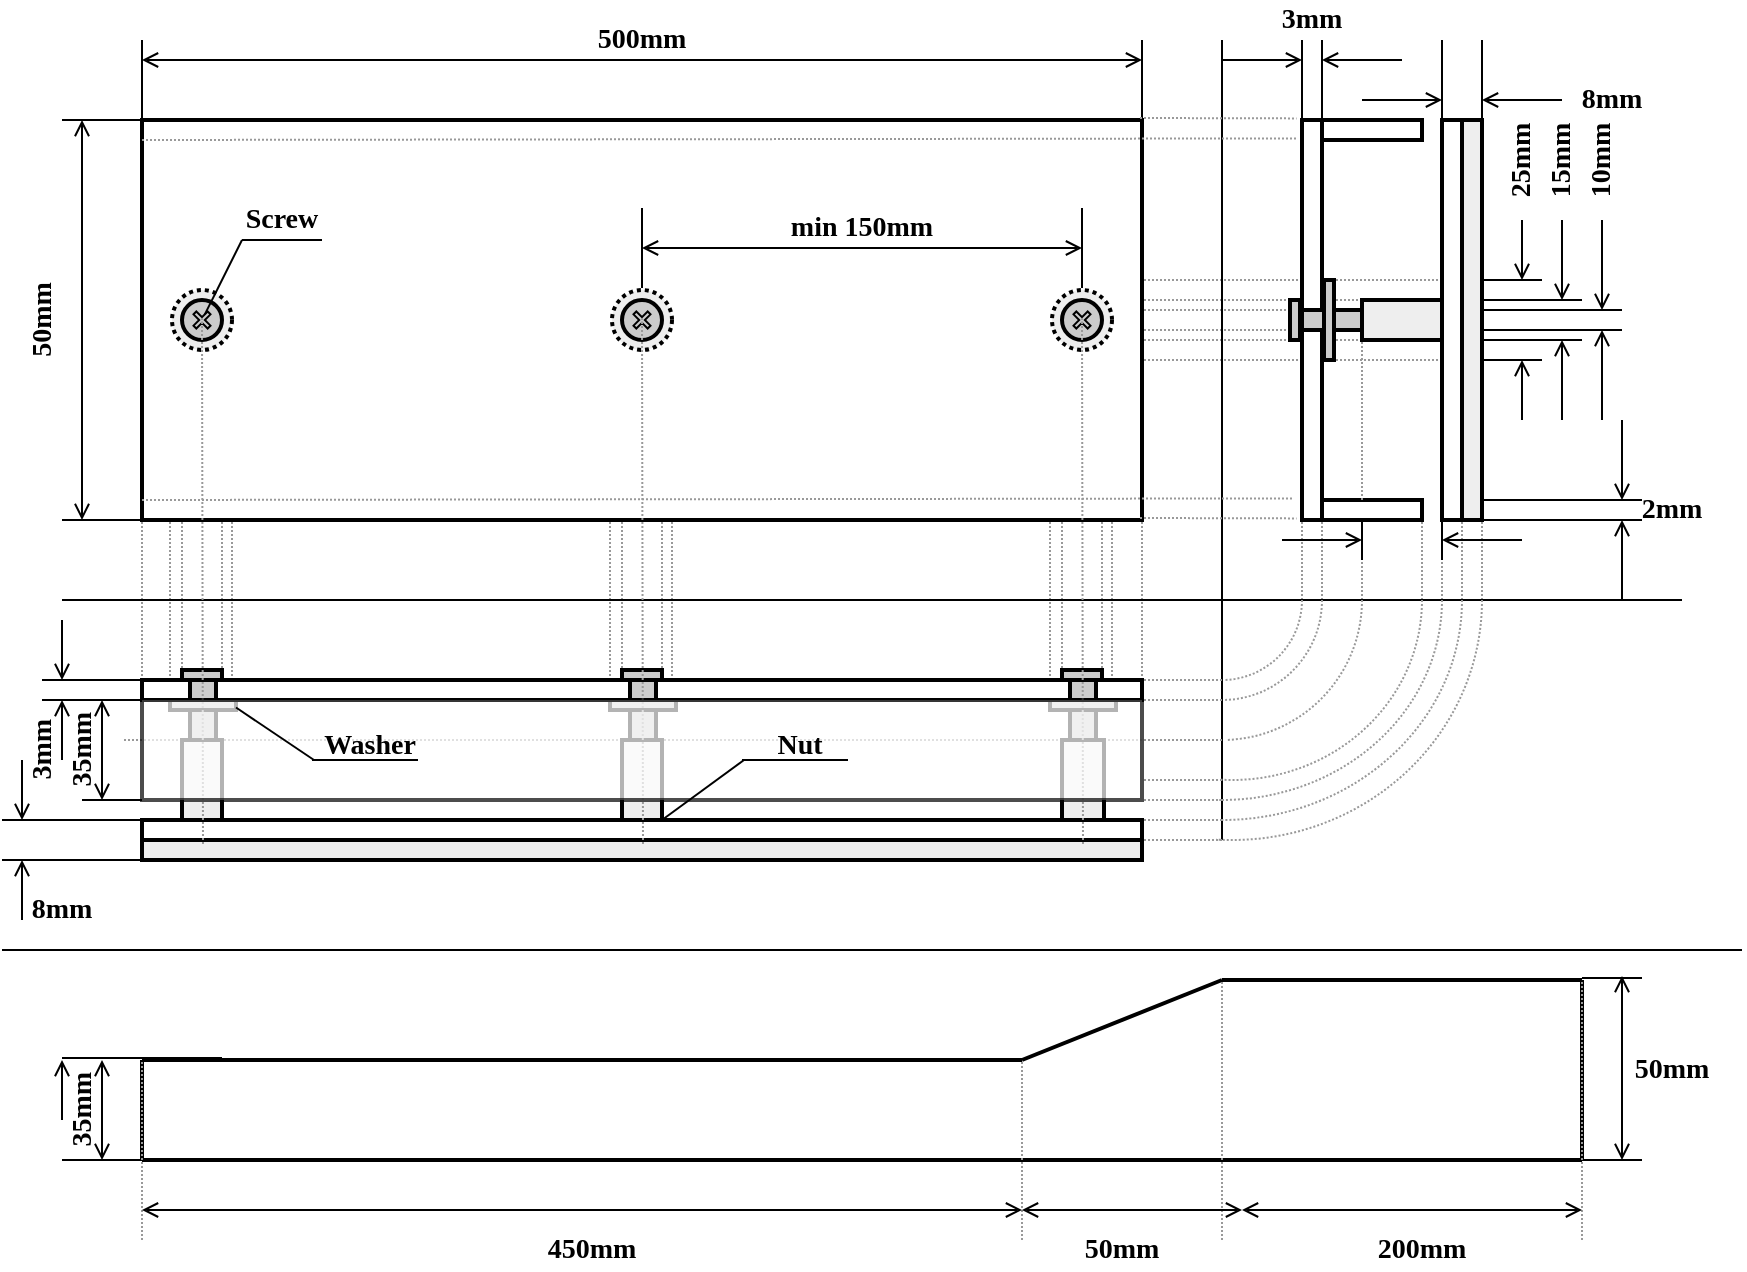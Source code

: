 <mxfile version="20.8.10" type="device"><diagram id="19DW96tJ_wsHfMwBq4AA" name="Page-1"><mxGraphModel dx="1404" dy="854" grid="0" gridSize="10" guides="1" tooltips="1" connect="1" arrows="1" fold="1" page="1" pageScale="1" pageWidth="827" pageHeight="1169" math="0" shadow="0"><root><mxCell id="0"/><mxCell id="1" parent="0"/><mxCell id="ZdnRwwEG1OGYejt_-8jc-121" value="" style="endArrow=none;html=1;rounded=0;strokeWidth=1;dashed=1;dashPattern=1 1;strokeColor=#999999;" parent="1" edge="1"><mxGeometry width="50" height="50" relative="1" as="geometry"><mxPoint x="80" y="530" as="sourcePoint"/><mxPoint x="80" y="401" as="targetPoint"/></mxGeometry></mxCell><mxCell id="ZdnRwwEG1OGYejt_-8jc-120" value="" style="endArrow=none;html=1;rounded=0;strokeWidth=1;dashed=1;dashPattern=1 1;strokeColor=#999999;" parent="1" edge="1"><mxGeometry width="50" height="50" relative="1" as="geometry"><mxPoint x="580" y="530" as="sourcePoint"/><mxPoint x="580" y="401" as="targetPoint"/></mxGeometry></mxCell><mxCell id="ZdnRwwEG1OGYejt_-8jc-72" value="" style="endArrow=none;html=1;rounded=0;strokeWidth=1;dashed=1;dashPattern=1 1;strokeColor=#999999;" parent="1" edge="1"><mxGeometry width="50" height="50" relative="1" as="geometry"><mxPoint x="94" y="530" as="sourcePoint"/><mxPoint x="94" y="401" as="targetPoint"/></mxGeometry></mxCell><mxCell id="ZdnRwwEG1OGYejt_-8jc-106" value="" style="endArrow=none;html=1;rounded=0;strokeWidth=1;dashed=1;dashPattern=1 1;strokeColor=#999999;" parent="1" edge="1"><mxGeometry width="50" height="50" relative="1" as="geometry"><mxPoint x="100" y="530" as="sourcePoint"/><mxPoint x="100" y="401" as="targetPoint"/></mxGeometry></mxCell><mxCell id="ZdnRwwEG1OGYejt_-8jc-108" value="" style="endArrow=none;html=1;rounded=0;strokeWidth=1;dashed=1;dashPattern=1 1;strokeColor=#999999;" parent="1" edge="1"><mxGeometry width="50" height="50" relative="1" as="geometry"><mxPoint x="120" y="530" as="sourcePoint"/><mxPoint x="120" y="401" as="targetPoint"/></mxGeometry></mxCell><mxCell id="ZdnRwwEG1OGYejt_-8jc-109" value="" style="endArrow=none;html=1;rounded=0;strokeWidth=1;dashed=1;dashPattern=1 1;strokeColor=#999999;" parent="1" edge="1"><mxGeometry width="50" height="50" relative="1" as="geometry"><mxPoint x="125" y="530" as="sourcePoint"/><mxPoint x="125" y="401" as="targetPoint"/></mxGeometry></mxCell><mxCell id="ZdnRwwEG1OGYejt_-8jc-110" value="" style="endArrow=none;html=1;rounded=0;strokeWidth=1;dashed=1;dashPattern=1 1;strokeColor=#999999;" parent="1" edge="1"><mxGeometry width="50" height="50" relative="1" as="geometry"><mxPoint x="314" y="530" as="sourcePoint"/><mxPoint x="314" y="401" as="targetPoint"/></mxGeometry></mxCell><mxCell id="ZdnRwwEG1OGYejt_-8jc-111" value="" style="endArrow=none;html=1;rounded=0;strokeWidth=1;dashed=1;dashPattern=1 1;strokeColor=#999999;" parent="1" edge="1"><mxGeometry width="50" height="50" relative="1" as="geometry"><mxPoint x="320" y="530" as="sourcePoint"/><mxPoint x="320" y="401" as="targetPoint"/></mxGeometry></mxCell><mxCell id="ZdnRwwEG1OGYejt_-8jc-113" value="" style="endArrow=none;html=1;rounded=0;strokeWidth=1;dashed=1;dashPattern=1 1;strokeColor=#999999;" parent="1" edge="1"><mxGeometry width="50" height="50" relative="1" as="geometry"><mxPoint x="340" y="530" as="sourcePoint"/><mxPoint x="340" y="401" as="targetPoint"/></mxGeometry></mxCell><mxCell id="ZdnRwwEG1OGYejt_-8jc-114" value="" style="endArrow=none;html=1;rounded=0;strokeWidth=1;dashed=1;dashPattern=1 1;strokeColor=#999999;" parent="1" edge="1"><mxGeometry width="50" height="50" relative="1" as="geometry"><mxPoint x="345" y="530" as="sourcePoint"/><mxPoint x="345" y="401" as="targetPoint"/></mxGeometry></mxCell><mxCell id="ZdnRwwEG1OGYejt_-8jc-115" value="" style="endArrow=none;html=1;rounded=0;strokeWidth=1;dashed=1;dashPattern=1 1;strokeColor=#999999;" parent="1" edge="1"><mxGeometry width="50" height="50" relative="1" as="geometry"><mxPoint x="534" y="530" as="sourcePoint"/><mxPoint x="534" y="401" as="targetPoint"/></mxGeometry></mxCell><mxCell id="ZdnRwwEG1OGYejt_-8jc-116" value="" style="endArrow=none;html=1;rounded=0;strokeWidth=1;dashed=1;dashPattern=1 1;strokeColor=#999999;" parent="1" edge="1"><mxGeometry width="50" height="50" relative="1" as="geometry"><mxPoint x="540" y="530" as="sourcePoint"/><mxPoint x="540" y="401" as="targetPoint"/></mxGeometry></mxCell><mxCell id="ZdnRwwEG1OGYejt_-8jc-118" value="" style="endArrow=none;html=1;rounded=0;strokeWidth=1;dashed=1;dashPattern=1 1;strokeColor=#999999;" parent="1" edge="1"><mxGeometry width="50" height="50" relative="1" as="geometry"><mxPoint x="560" y="530" as="sourcePoint"/><mxPoint x="560" y="401" as="targetPoint"/></mxGeometry></mxCell><mxCell id="ZdnRwwEG1OGYejt_-8jc-119" value="" style="endArrow=none;html=1;rounded=0;strokeWidth=1;dashed=1;dashPattern=1 1;strokeColor=#999999;" parent="1" edge="1"><mxGeometry width="50" height="50" relative="1" as="geometry"><mxPoint x="565" y="530" as="sourcePoint"/><mxPoint x="565" y="401" as="targetPoint"/></mxGeometry></mxCell><mxCell id="ZdnRwwEG1OGYejt_-8jc-100" value="" style="endArrow=none;html=1;rounded=0;strokeWidth=1;dashed=1;dashPattern=1 1;strokeColor=#999999;entryX=0;entryY=1;entryDx=0;entryDy=0;" parent="1" edge="1"><mxGeometry width="50" height="50" relative="1" as="geometry"><mxPoint x="750" y="480" as="sourcePoint"/><mxPoint x="750" y="440.0" as="targetPoint"/></mxGeometry></mxCell><mxCell id="ZdnRwwEG1OGYejt_-8jc-99" value="" style="endArrow=none;html=1;rounded=0;strokeWidth=1;dashed=1;dashPattern=1 1;strokeColor=#999999;entryX=0;entryY=1;entryDx=0;entryDy=0;" parent="1" edge="1"><mxGeometry width="50" height="50" relative="1" as="geometry"><mxPoint x="740" y="480" as="sourcePoint"/><mxPoint x="740" y="440.0" as="targetPoint"/></mxGeometry></mxCell><mxCell id="ZdnRwwEG1OGYejt_-8jc-98" value="" style="endArrow=none;html=1;rounded=0;strokeWidth=1;dashed=1;dashPattern=1 1;strokeColor=#999999;entryX=0;entryY=1;entryDx=0;entryDy=0;" parent="1" edge="1"><mxGeometry width="50" height="50" relative="1" as="geometry"><mxPoint x="730" y="480" as="sourcePoint"/><mxPoint x="730" y="440.0" as="targetPoint"/></mxGeometry></mxCell><mxCell id="ZdnRwwEG1OGYejt_-8jc-97" value="" style="endArrow=none;html=1;rounded=0;strokeWidth=1;dashed=1;dashPattern=1 1;strokeColor=#999999;entryX=0;entryY=1;entryDx=0;entryDy=0;" parent="1" edge="1"><mxGeometry width="50" height="50" relative="1" as="geometry"><mxPoint x="720" y="480" as="sourcePoint"/><mxPoint x="720" y="440.0" as="targetPoint"/></mxGeometry></mxCell><mxCell id="ZdnRwwEG1OGYejt_-8jc-96" value="" style="endArrow=none;html=1;rounded=0;strokeWidth=1;dashed=1;dashPattern=1 1;strokeColor=#999999;entryX=0;entryY=1;entryDx=0;entryDy=0;" parent="1" edge="1"><mxGeometry width="50" height="50" relative="1" as="geometry"><mxPoint x="690" y="480" as="sourcePoint"/><mxPoint x="690" y="440.0" as="targetPoint"/></mxGeometry></mxCell><mxCell id="ZdnRwwEG1OGYejt_-8jc-95" value="" style="endArrow=none;html=1;rounded=0;strokeWidth=1;dashed=1;dashPattern=1 1;strokeColor=#999999;entryX=0;entryY=1;entryDx=0;entryDy=0;" parent="1" edge="1"><mxGeometry width="50" height="50" relative="1" as="geometry"><mxPoint x="670" y="480" as="sourcePoint"/><mxPoint x="670" y="440.0" as="targetPoint"/></mxGeometry></mxCell><mxCell id="ZdnRwwEG1OGYejt_-8jc-94" value="" style="endArrow=none;html=1;rounded=0;strokeWidth=1;dashed=1;dashPattern=1 1;strokeColor=#999999;entryX=0;entryY=1;entryDx=0;entryDy=0;" parent="1" target="ZdnRwwEG1OGYejt_-8jc-14" edge="1"><mxGeometry width="50" height="50" relative="1" as="geometry"><mxPoint x="660" y="480" as="sourcePoint"/><mxPoint x="660" y="450" as="targetPoint"/></mxGeometry></mxCell><mxCell id="ZdnRwwEG1OGYejt_-8jc-52" value="" style="endArrow=none;html=1;rounded=0;strokeWidth=1;dashed=1;dashPattern=1 1;strokeColor=#999999;" parent="1" edge="1"><mxGeometry width="50" height="50" relative="1" as="geometry"><mxPoint x="730" y="360" as="sourcePoint"/><mxPoint x="580" y="360" as="targetPoint"/></mxGeometry></mxCell><mxCell id="ZdnRwwEG1OGYejt_-8jc-51" value="" style="endArrow=none;html=1;rounded=0;strokeWidth=1;dashed=1;dashPattern=1 1;strokeColor=#999999;" parent="1" edge="1"><mxGeometry width="50" height="50" relative="1" as="geometry"><mxPoint x="730" y="350" as="sourcePoint"/><mxPoint x="580" y="350" as="targetPoint"/></mxGeometry></mxCell><mxCell id="ZdnRwwEG1OGYejt_-8jc-50" value="" style="endArrow=none;html=1;rounded=0;strokeWidth=1;dashed=1;dashPattern=1 1;strokeColor=#999999;" parent="1" edge="1"><mxGeometry width="50" height="50" relative="1" as="geometry"><mxPoint x="730" y="345" as="sourcePoint"/><mxPoint x="580" y="345" as="targetPoint"/></mxGeometry></mxCell><mxCell id="ZdnRwwEG1OGYejt_-8jc-49" value="" style="endArrow=none;html=1;rounded=0;strokeWidth=1;dashed=1;dashPattern=1 1;strokeColor=#999999;" parent="1" edge="1"><mxGeometry width="50" height="50" relative="1" as="geometry"><mxPoint x="730" y="335" as="sourcePoint"/><mxPoint x="580" y="335" as="targetPoint"/></mxGeometry></mxCell><mxCell id="ZdnRwwEG1OGYejt_-8jc-48" value="" style="endArrow=none;html=1;rounded=0;strokeWidth=1;dashed=1;dashPattern=1 1;strokeColor=#999999;" parent="1" edge="1"><mxGeometry width="50" height="50" relative="1" as="geometry"><mxPoint x="730" y="330" as="sourcePoint"/><mxPoint x="580" y="330" as="targetPoint"/></mxGeometry></mxCell><mxCell id="ZdnRwwEG1OGYejt_-8jc-46" value="" style="endArrow=none;html=1;rounded=0;strokeWidth=1;dashed=1;dashPattern=1 1;strokeColor=#999999;" parent="1" edge="1"><mxGeometry width="50" height="50" relative="1" as="geometry"><mxPoint x="730" y="320" as="sourcePoint"/><mxPoint x="580" y="320" as="targetPoint"/></mxGeometry></mxCell><mxCell id="ZdnRwwEG1OGYejt_-8jc-5" value="" style="rounded=0;whiteSpace=wrap;html=1;strokeWidth=2;" parent="1" vertex="1"><mxGeometry x="80" y="240" width="500" height="200" as="geometry"/></mxCell><mxCell id="ZdnRwwEG1OGYejt_-8jc-26" value="" style="ellipse;whiteSpace=wrap;html=1;aspect=fixed;strokeWidth=2;fillColor=#EEEEEE;dashed=1;dashPattern=1 1;" parent="1" vertex="1"><mxGeometry x="535" y="325" width="30" height="30" as="geometry"/></mxCell><mxCell id="ZdnRwwEG1OGYejt_-8jc-25" value="" style="ellipse;whiteSpace=wrap;html=1;aspect=fixed;strokeWidth=2;fillColor=#EEEEEE;dashed=1;dashPattern=1 1;" parent="1" vertex="1"><mxGeometry x="315" y="325" width="30" height="30" as="geometry"/></mxCell><mxCell id="ZdnRwwEG1OGYejt_-8jc-24" value="" style="ellipse;whiteSpace=wrap;html=1;aspect=fixed;strokeWidth=2;fillColor=#EEEEEE;dashed=1;dashPattern=1 1;" parent="1" vertex="1"><mxGeometry x="95" y="325" width="30" height="30" as="geometry"/></mxCell><mxCell id="ZdnRwwEG1OGYejt_-8jc-9" value="" style="rounded=0;whiteSpace=wrap;html=1;strokeWidth=2;" parent="1" vertex="1"><mxGeometry x="670" y="240" width="50" height="10" as="geometry"/></mxCell><mxCell id="ZdnRwwEG1OGYejt_-8jc-2" value="" style="endArrow=none;html=1;rounded=0;strokeWidth=1;" parent="1" edge="1"><mxGeometry width="50" height="50" relative="1" as="geometry"><mxPoint x="40" y="480" as="sourcePoint"/><mxPoint x="850" y="480" as="targetPoint"/></mxGeometry></mxCell><mxCell id="ZdnRwwEG1OGYejt_-8jc-3" value="" style="endArrow=none;html=1;rounded=0;strokeWidth=1;" parent="1" edge="1"><mxGeometry width="50" height="50" relative="1" as="geometry"><mxPoint x="620" y="600" as="sourcePoint"/><mxPoint x="620" y="200.0" as="targetPoint"/></mxGeometry></mxCell><mxCell id="ZdnRwwEG1OGYejt_-8jc-6" value="" style="ellipse;whiteSpace=wrap;html=1;aspect=fixed;strokeWidth=2;fillColor=#CCCCCC;" parent="1" vertex="1"><mxGeometry x="100" y="330" width="20" height="20" as="geometry"/></mxCell><mxCell id="ZdnRwwEG1OGYejt_-8jc-7" value="" style="ellipse;whiteSpace=wrap;html=1;aspect=fixed;strokeWidth=2;fillColor=#CCCCCC;" parent="1" vertex="1"><mxGeometry x="320" y="330" width="20" height="20" as="geometry"/></mxCell><mxCell id="ZdnRwwEG1OGYejt_-8jc-8" value="" style="ellipse;whiteSpace=wrap;html=1;aspect=fixed;strokeWidth=2;fillColor=#CCCCCC;" parent="1" vertex="1"><mxGeometry x="540" y="330" width="20" height="20" as="geometry"/></mxCell><mxCell id="ZdnRwwEG1OGYejt_-8jc-10" value="" style="rounded=0;whiteSpace=wrap;html=1;strokeWidth=2;fillColor=#EEEEEE;" parent="1" vertex="1"><mxGeometry x="690" y="330" width="40" height="20" as="geometry"/></mxCell><mxCell id="ZdnRwwEG1OGYejt_-8jc-12" value="" style="rounded=0;whiteSpace=wrap;html=1;strokeWidth=2;" parent="1" vertex="1"><mxGeometry x="670" y="430" width="50" height="10" as="geometry"/></mxCell><mxCell id="ZdnRwwEG1OGYejt_-8jc-13" value="" style="rounded=0;whiteSpace=wrap;html=1;strokeWidth=2;" parent="1" vertex="1"><mxGeometry x="730" y="240" width="10" height="200" as="geometry"/></mxCell><mxCell id="ZdnRwwEG1OGYejt_-8jc-14" value="" style="rounded=0;whiteSpace=wrap;html=1;strokeWidth=2;" parent="1" vertex="1"><mxGeometry x="660" y="240" width="10" height="200" as="geometry"/></mxCell><mxCell id="ZdnRwwEG1OGYejt_-8jc-16" value="" style="rounded=0;whiteSpace=wrap;html=1;strokeWidth=2;fillColor=#EEEEEE;" parent="1" vertex="1"><mxGeometry x="740" y="240" width="10" height="200" as="geometry"/></mxCell><mxCell id="ZdnRwwEG1OGYejt_-8jc-17" value="" style="rounded=0;whiteSpace=wrap;html=1;strokeWidth=2;fillColor=#CCCCCC;" parent="1" vertex="1"><mxGeometry x="660" y="335" width="30" height="10" as="geometry"/></mxCell><mxCell id="ZdnRwwEG1OGYejt_-8jc-18" value="" style="shape=cross;whiteSpace=wrap;html=1;strokeWidth=1;fillColor=#CCCCCC;rotation=45;strokeColor=#000000;" parent="1" vertex="1"><mxGeometry x="325" y="335" width="10" height="10" as="geometry"/></mxCell><mxCell id="ZdnRwwEG1OGYejt_-8jc-19" value="" style="shape=cross;whiteSpace=wrap;html=1;strokeWidth=1;fillColor=#CCCCCC;rotation=45;strokeColor=#000000;" parent="1" vertex="1"><mxGeometry x="545" y="335" width="10" height="10" as="geometry"/></mxCell><mxCell id="ZdnRwwEG1OGYejt_-8jc-20" value="" style="shape=cross;whiteSpace=wrap;html=1;strokeWidth=1;fillColor=#CCCCCC;rotation=45;strokeColor=#000000;" parent="1" vertex="1"><mxGeometry x="105" y="335" width="10" height="10" as="geometry"/></mxCell><mxCell id="ZdnRwwEG1OGYejt_-8jc-21" value="" style="rounded=0;whiteSpace=wrap;html=1;strokeWidth=2;fillColor=#CCCCCC;" parent="1" vertex="1"><mxGeometry x="654" y="330" width="5" height="20" as="geometry"/></mxCell><mxCell id="ZdnRwwEG1OGYejt_-8jc-23" value="" style="rounded=0;whiteSpace=wrap;html=1;strokeWidth=2;fillColor=#CCCCCC;" parent="1" vertex="1"><mxGeometry x="671" y="320" width="5" height="40" as="geometry"/></mxCell><mxCell id="ZdnRwwEG1OGYejt_-8jc-27" value="" style="endArrow=none;html=1;rounded=0;strokeWidth=1;" parent="1" edge="1"><mxGeometry width="50" height="50" relative="1" as="geometry"><mxPoint x="580" y="240" as="sourcePoint"/><mxPoint x="580" y="200" as="targetPoint"/></mxGeometry></mxCell><mxCell id="ZdnRwwEG1OGYejt_-8jc-28" value="" style="endArrow=none;html=1;rounded=0;strokeWidth=1;" parent="1" edge="1"><mxGeometry width="50" height="50" relative="1" as="geometry"><mxPoint x="80" y="240.0" as="sourcePoint"/><mxPoint x="80" y="200.0" as="targetPoint"/></mxGeometry></mxCell><mxCell id="ZdnRwwEG1OGYejt_-8jc-29" value="" style="endArrow=open;html=1;rounded=0;strokeWidth=1;startArrow=open;startFill=0;endFill=0;" parent="1" edge="1"><mxGeometry width="50" height="50" relative="1" as="geometry"><mxPoint x="80" y="210.0" as="sourcePoint"/><mxPoint x="580" y="210" as="targetPoint"/></mxGeometry></mxCell><mxCell id="ZdnRwwEG1OGYejt_-8jc-30" value="" style="endArrow=none;html=1;rounded=0;strokeWidth=1;exitX=0;exitY=0;exitDx=0;exitDy=0;" parent="1" source="ZdnRwwEG1OGYejt_-8jc-5" edge="1"><mxGeometry width="50" height="50" relative="1" as="geometry"><mxPoint x="90" y="250.0" as="sourcePoint"/><mxPoint x="40" y="240" as="targetPoint"/></mxGeometry></mxCell><mxCell id="ZdnRwwEG1OGYejt_-8jc-31" value="" style="endArrow=none;html=1;rounded=0;strokeWidth=1;exitX=0;exitY=0;exitDx=0;exitDy=0;" parent="1" edge="1"><mxGeometry width="50" height="50" relative="1" as="geometry"><mxPoint x="80.0" y="440" as="sourcePoint"/><mxPoint x="40" y="440" as="targetPoint"/></mxGeometry></mxCell><mxCell id="ZdnRwwEG1OGYejt_-8jc-32" value="" style="endArrow=open;html=1;rounded=0;strokeWidth=1;startArrow=open;startFill=0;endFill=0;" parent="1" edge="1"><mxGeometry width="50" height="50" relative="1" as="geometry"><mxPoint x="50" y="440" as="sourcePoint"/><mxPoint x="50" y="240.0" as="targetPoint"/></mxGeometry></mxCell><mxCell id="ZdnRwwEG1OGYejt_-8jc-33" value="" style="endArrow=none;html=1;rounded=0;strokeWidth=1;" parent="1" edge="1"><mxGeometry width="50" height="50" relative="1" as="geometry"><mxPoint x="800" y="330" as="sourcePoint"/><mxPoint x="750" y="330" as="targetPoint"/></mxGeometry></mxCell><mxCell id="ZdnRwwEG1OGYejt_-8jc-34" value="" style="endArrow=none;html=1;rounded=0;strokeWidth=1;" parent="1" edge="1"><mxGeometry width="50" height="50" relative="1" as="geometry"><mxPoint x="830" y="440" as="sourcePoint"/><mxPoint x="750" y="440" as="targetPoint"/></mxGeometry></mxCell><mxCell id="ZdnRwwEG1OGYejt_-8jc-35" value="" style="endArrow=none;html=1;rounded=0;strokeWidth=1;startArrow=open;startFill=0;endFill=0;" parent="1" edge="1"><mxGeometry width="50" height="50" relative="1" as="geometry"><mxPoint x="790" y="330" as="sourcePoint"/><mxPoint x="790" y="290" as="targetPoint"/></mxGeometry></mxCell><mxCell id="ZdnRwwEG1OGYejt_-8jc-36" value="" style="endArrow=none;html=1;rounded=0;strokeWidth=1;" parent="1" edge="1"><mxGeometry width="50" height="50" relative="1" as="geometry"><mxPoint x="800" y="350" as="sourcePoint"/><mxPoint x="750" y="350" as="targetPoint"/></mxGeometry></mxCell><mxCell id="ZdnRwwEG1OGYejt_-8jc-37" value="" style="endArrow=none;html=1;rounded=0;strokeWidth=1;startArrow=open;startFill=0;endFill=0;" parent="1" edge="1"><mxGeometry width="50" height="50" relative="1" as="geometry"><mxPoint x="770" y="320" as="sourcePoint"/><mxPoint x="770" y="290" as="targetPoint"/></mxGeometry></mxCell><mxCell id="ZdnRwwEG1OGYejt_-8jc-38" value="" style="endArrow=none;html=1;rounded=0;strokeWidth=1;" parent="1" edge="1"><mxGeometry width="50" height="50" relative="1" as="geometry"><mxPoint x="780" y="320" as="sourcePoint"/><mxPoint x="750" y="320" as="targetPoint"/></mxGeometry></mxCell><mxCell id="ZdnRwwEG1OGYejt_-8jc-39" value="" style="endArrow=open;html=1;rounded=0;strokeWidth=1;startArrow=none;startFill=0;endFill=0;" parent="1" edge="1"><mxGeometry width="50" height="50" relative="1" as="geometry"><mxPoint x="790" y="390" as="sourcePoint"/><mxPoint x="790" y="350" as="targetPoint"/></mxGeometry></mxCell><mxCell id="ZdnRwwEG1OGYejt_-8jc-40" value="" style="endArrow=open;html=1;rounded=0;strokeWidth=1;startArrow=none;startFill=0;endFill=0;" parent="1" edge="1"><mxGeometry width="50" height="50" relative="1" as="geometry"><mxPoint x="770" y="390" as="sourcePoint"/><mxPoint x="770" y="360" as="targetPoint"/></mxGeometry></mxCell><mxCell id="ZdnRwwEG1OGYejt_-8jc-41" value="" style="endArrow=none;html=1;rounded=0;strokeWidth=1;" parent="1" edge="1"><mxGeometry width="50" height="50" relative="1" as="geometry"><mxPoint x="780" y="360" as="sourcePoint"/><mxPoint x="750" y="360" as="targetPoint"/></mxGeometry></mxCell><mxCell id="ZdnRwwEG1OGYejt_-8jc-42" value="" style="endArrow=none;html=1;rounded=0;strokeWidth=1;" parent="1" edge="1"><mxGeometry width="50" height="50" relative="1" as="geometry"><mxPoint x="820" y="335" as="sourcePoint"/><mxPoint x="750" y="335" as="targetPoint"/></mxGeometry></mxCell><mxCell id="ZdnRwwEG1OGYejt_-8jc-43" value="" style="endArrow=none;html=1;rounded=0;strokeWidth=1;" parent="1" edge="1"><mxGeometry width="50" height="50" relative="1" as="geometry"><mxPoint x="820" y="345" as="sourcePoint"/><mxPoint x="750" y="345" as="targetPoint"/></mxGeometry></mxCell><mxCell id="ZdnRwwEG1OGYejt_-8jc-44" value="" style="endArrow=open;html=1;rounded=0;strokeWidth=1;startArrow=none;startFill=0;endFill=0;" parent="1" edge="1"><mxGeometry width="50" height="50" relative="1" as="geometry"><mxPoint x="810" y="390" as="sourcePoint"/><mxPoint x="810" y="345" as="targetPoint"/></mxGeometry></mxCell><mxCell id="ZdnRwwEG1OGYejt_-8jc-45" value="" style="endArrow=none;html=1;rounded=0;strokeWidth=1;startArrow=open;startFill=0;endFill=0;" parent="1" edge="1"><mxGeometry width="50" height="50" relative="1" as="geometry"><mxPoint x="810" y="335" as="sourcePoint"/><mxPoint x="810" y="290" as="targetPoint"/></mxGeometry></mxCell><mxCell id="ZdnRwwEG1OGYejt_-8jc-53" value="" style="endArrow=none;html=1;rounded=0;strokeWidth=1;" parent="1" edge="1"><mxGeometry width="50" height="50" relative="1" as="geometry"><mxPoint x="730" y="240" as="sourcePoint"/><mxPoint x="730" y="200" as="targetPoint"/></mxGeometry></mxCell><mxCell id="ZdnRwwEG1OGYejt_-8jc-54" value="" style="endArrow=none;html=1;rounded=0;strokeWidth=1;" parent="1" edge="1"><mxGeometry width="50" height="50" relative="1" as="geometry"><mxPoint x="750" y="240" as="sourcePoint"/><mxPoint x="750" y="200" as="targetPoint"/></mxGeometry></mxCell><mxCell id="ZdnRwwEG1OGYejt_-8jc-55" value="" style="endArrow=none;html=1;rounded=0;strokeWidth=1;" parent="1" edge="1"><mxGeometry width="50" height="50" relative="1" as="geometry"><mxPoint x="690" y="460" as="sourcePoint"/><mxPoint x="690" y="440" as="targetPoint"/></mxGeometry></mxCell><mxCell id="ZdnRwwEG1OGYejt_-8jc-56" value="" style="endArrow=none;html=1;rounded=0;strokeWidth=1;exitX=0;exitY=0;exitDx=0;exitDy=0;dashed=1;dashPattern=1 1;strokeColor=#999999;" parent="1" edge="1"><mxGeometry width="50" height="50" relative="1" as="geometry"><mxPoint x="690" y="430" as="sourcePoint"/><mxPoint x="690" y="350" as="targetPoint"/></mxGeometry></mxCell><mxCell id="ZdnRwwEG1OGYejt_-8jc-57" value="" style="endArrow=open;html=1;rounded=0;strokeWidth=1;startArrow=none;startFill=0;endFill=0;" parent="1" edge="1"><mxGeometry width="50" height="50" relative="1" as="geometry"><mxPoint x="650" y="450" as="sourcePoint"/><mxPoint x="690" y="450" as="targetPoint"/></mxGeometry></mxCell><mxCell id="ZdnRwwEG1OGYejt_-8jc-58" value="" style="endArrow=open;html=1;rounded=0;strokeWidth=1;startArrow=none;startFill=0;endFill=0;" parent="1" edge="1"><mxGeometry width="50" height="50" relative="1" as="geometry"><mxPoint x="690" y="230" as="sourcePoint"/><mxPoint x="730" y="230" as="targetPoint"/></mxGeometry></mxCell><mxCell id="ZdnRwwEG1OGYejt_-8jc-60" value="" style="endArrow=none;html=1;rounded=0;strokeWidth=1;" parent="1" edge="1"><mxGeometry width="50" height="50" relative="1" as="geometry"><mxPoint x="730" y="460" as="sourcePoint"/><mxPoint x="730" y="440" as="targetPoint"/></mxGeometry></mxCell><mxCell id="ZdnRwwEG1OGYejt_-8jc-61" value="" style="endArrow=none;html=1;rounded=0;strokeWidth=1;startArrow=open;startFill=0;endFill=0;" parent="1" edge="1"><mxGeometry width="50" height="50" relative="1" as="geometry"><mxPoint x="730" y="450" as="sourcePoint"/><mxPoint x="770" y="450" as="targetPoint"/></mxGeometry></mxCell><mxCell id="ZdnRwwEG1OGYejt_-8jc-62" value="" style="endArrow=none;html=1;rounded=0;strokeWidth=1;startArrow=open;startFill=0;endFill=0;" parent="1" edge="1"><mxGeometry width="50" height="50" relative="1" as="geometry"><mxPoint x="750" y="230" as="sourcePoint"/><mxPoint x="790" y="230" as="targetPoint"/></mxGeometry></mxCell><mxCell id="ZdnRwwEG1OGYejt_-8jc-63" value="" style="rounded=0;whiteSpace=wrap;html=1;strokeWidth=2;" parent="1" vertex="1"><mxGeometry x="80" y="520" width="500" height="10" as="geometry"/></mxCell><mxCell id="ZdnRwwEG1OGYejt_-8jc-65" value="" style="rounded=0;whiteSpace=wrap;html=1;strokeWidth=2;" parent="1" vertex="1"><mxGeometry x="80" y="590" width="500" height="10" as="geometry"/></mxCell><mxCell id="ZdnRwwEG1OGYejt_-8jc-66" value="" style="rounded=0;whiteSpace=wrap;html=1;strokeWidth=2;fillColor=#EEEEEE;" parent="1" vertex="1"><mxGeometry x="80" y="600" width="500" height="10" as="geometry"/></mxCell><mxCell id="ZdnRwwEG1OGYejt_-8jc-73" value="" style="endArrow=none;html=1;rounded=0;dashed=1;dashPattern=1 1;strokeColor=#999999;entryX=-0.273;entryY=0.046;entryDx=0;entryDy=0;entryPerimeter=0;" parent="1" target="ZdnRwwEG1OGYejt_-8jc-14" edge="1"><mxGeometry width="50" height="50" relative="1" as="geometry"><mxPoint x="80" y="250" as="sourcePoint"/><mxPoint x="580" y="250" as="targetPoint"/></mxGeometry></mxCell><mxCell id="ZdnRwwEG1OGYejt_-8jc-74" value="" style="endArrow=none;html=1;rounded=0;dashed=1;dashPattern=1 1;strokeColor=#999999;entryX=-0.455;entryY=0.946;entryDx=0;entryDy=0;entryPerimeter=0;" parent="1" target="ZdnRwwEG1OGYejt_-8jc-14" edge="1"><mxGeometry width="50" height="50" relative="1" as="geometry"><mxPoint x="80" y="430" as="sourcePoint"/><mxPoint x="580" y="430" as="targetPoint"/></mxGeometry></mxCell><mxCell id="ZdnRwwEG1OGYejt_-8jc-75" value="" style="endArrow=none;html=1;rounded=0;dashed=1;dashPattern=1 1;strokeColor=#999999;entryX=-0.273;entryY=0.046;entryDx=0;entryDy=0;entryPerimeter=0;" parent="1" edge="1"><mxGeometry width="50" height="50" relative="1" as="geometry"><mxPoint x="579" y="239" as="sourcePoint"/><mxPoint x="657.27" y="239.2" as="targetPoint"/></mxGeometry></mxCell><mxCell id="ZdnRwwEG1OGYejt_-8jc-76" value="" style="endArrow=none;html=1;rounded=0;dashed=1;dashPattern=1 1;strokeColor=#999999;entryX=-0.273;entryY=0.046;entryDx=0;entryDy=0;entryPerimeter=0;" parent="1" edge="1"><mxGeometry width="50" height="50" relative="1" as="geometry"><mxPoint x="579" y="439" as="sourcePoint"/><mxPoint x="657.27" y="439.2" as="targetPoint"/></mxGeometry></mxCell><mxCell id="ZdnRwwEG1OGYejt_-8jc-77" value="" style="verticalLabelPosition=bottom;verticalAlign=top;html=1;shape=mxgraph.basic.arc;startAngle=0.25;endAngle=0.495;dashed=1;dashPattern=1 1;strokeColor=#999999;strokeWidth=1;fillColor=#EEEEEE;rotation=0;" parent="1" vertex="1"><mxGeometry x="570" y="430" width="100" height="100" as="geometry"/></mxCell><mxCell id="ZdnRwwEG1OGYejt_-8jc-78" value="" style="verticalLabelPosition=bottom;verticalAlign=top;html=1;shape=mxgraph.basic.arc;startAngle=0.25;endAngle=0.495;dashed=1;dashPattern=1 1;strokeColor=#999999;strokeWidth=1;fillColor=#EEEEEE;rotation=0;" parent="1" vertex="1"><mxGeometry x="580" y="440" width="80" height="80" as="geometry"/></mxCell><mxCell id="ZdnRwwEG1OGYejt_-8jc-79" value="" style="verticalLabelPosition=bottom;verticalAlign=top;html=1;shape=mxgraph.basic.arc;startAngle=0.25;endAngle=0.51;dashed=1;dashPattern=1 1;strokeColor=#999999;strokeWidth=1;fillColor=#EEEEEE;rotation=0;" parent="1" vertex="1"><mxGeometry x="530" y="390" width="190" height="180" as="geometry"/></mxCell><mxCell id="ZdnRwwEG1OGYejt_-8jc-80" value="" style="verticalLabelPosition=bottom;verticalAlign=top;html=1;shape=mxgraph.basic.arc;startAngle=0.25;endAngle=0.502;dashed=1;dashPattern=1 1;strokeColor=#999999;strokeWidth=1;fillColor=#EEEEEE;rotation=0;" parent="1" vertex="1"><mxGeometry x="510" y="380" width="220" height="200" as="geometry"/></mxCell><mxCell id="ZdnRwwEG1OGYejt_-8jc-81" value="" style="verticalLabelPosition=bottom;verticalAlign=top;html=1;shape=mxgraph.basic.arc;startAngle=0.25;endAngle=0.5;dashed=1;dashPattern=1 1;strokeColor=#999999;strokeWidth=1;fillColor=#EEEEEE;rotation=0;" parent="1" vertex="1"><mxGeometry x="500" y="370" width="240" height="220" as="geometry"/></mxCell><mxCell id="ZdnRwwEG1OGYejt_-8jc-82" value="" style="verticalLabelPosition=bottom;verticalAlign=top;html=1;shape=mxgraph.basic.arc;startAngle=0.25;endAngle=0.51;dashed=1;dashPattern=1 1;strokeColor=#999999;strokeWidth=1;fillColor=#EEEEEE;rotation=0;" parent="1" vertex="1"><mxGeometry x="500" y="360" width="250" height="240" as="geometry"/></mxCell><mxCell id="ZdnRwwEG1OGYejt_-8jc-84" value="" style="verticalLabelPosition=bottom;verticalAlign=top;html=1;shape=mxgraph.basic.arc;startAngle=0.25;endAngle=0.495;dashed=1;dashPattern=1 1;strokeColor=#999999;strokeWidth=1;fillColor=#EEEEEE;rotation=0;" parent="1" vertex="1"><mxGeometry x="550" y="410" width="140" height="140" as="geometry"/></mxCell><mxCell id="ZdnRwwEG1OGYejt_-8jc-85" value="" style="endArrow=none;html=1;rounded=0;strokeWidth=1;dashed=1;dashPattern=1 1;strokeColor=#999999;" parent="1" edge="1"><mxGeometry width="50" height="50" relative="1" as="geometry"><mxPoint x="620" y="520" as="sourcePoint"/><mxPoint x="580" y="520" as="targetPoint"/></mxGeometry></mxCell><mxCell id="ZdnRwwEG1OGYejt_-8jc-86" value="" style="endArrow=none;html=1;rounded=0;strokeWidth=1;dashed=1;dashPattern=1 1;strokeColor=#999999;" parent="1" edge="1"><mxGeometry width="50" height="50" relative="1" as="geometry"><mxPoint x="620" y="520" as="sourcePoint"/><mxPoint x="580" y="520" as="targetPoint"/></mxGeometry></mxCell><mxCell id="ZdnRwwEG1OGYejt_-8jc-88" value="" style="endArrow=none;html=1;rounded=0;strokeWidth=1;dashed=1;dashPattern=1 1;strokeColor=#999999;" parent="1" edge="1"><mxGeometry width="50" height="50" relative="1" as="geometry"><mxPoint x="620" y="530" as="sourcePoint"/><mxPoint x="580" y="530" as="targetPoint"/></mxGeometry></mxCell><mxCell id="ZdnRwwEG1OGYejt_-8jc-89" value="" style="endArrow=none;html=1;rounded=0;strokeWidth=1;dashed=1;dashPattern=1 1;strokeColor=#999999;" parent="1" edge="1"><mxGeometry width="50" height="50" relative="1" as="geometry"><mxPoint x="620" y="550" as="sourcePoint"/><mxPoint x="70" y="550" as="targetPoint"/></mxGeometry></mxCell><mxCell id="ZdnRwwEG1OGYejt_-8jc-90" value="" style="endArrow=none;html=1;rounded=0;strokeWidth=1;dashed=1;dashPattern=1 1;strokeColor=#999999;" parent="1" edge="1"><mxGeometry width="50" height="50" relative="1" as="geometry"><mxPoint x="620" y="570" as="sourcePoint"/><mxPoint x="580" y="570" as="targetPoint"/></mxGeometry></mxCell><mxCell id="ZdnRwwEG1OGYejt_-8jc-91" value="" style="endArrow=none;html=1;rounded=0;strokeWidth=1;dashed=1;dashPattern=1 1;strokeColor=#999999;" parent="1" edge="1"><mxGeometry width="50" height="50" relative="1" as="geometry"><mxPoint x="620" y="580" as="sourcePoint"/><mxPoint x="580" y="580" as="targetPoint"/></mxGeometry></mxCell><mxCell id="ZdnRwwEG1OGYejt_-8jc-92" value="" style="endArrow=none;html=1;rounded=0;strokeWidth=1;dashed=1;dashPattern=1 1;strokeColor=#999999;" parent="1" edge="1"><mxGeometry width="50" height="50" relative="1" as="geometry"><mxPoint x="620" y="590" as="sourcePoint"/><mxPoint x="580" y="590" as="targetPoint"/></mxGeometry></mxCell><mxCell id="ZdnRwwEG1OGYejt_-8jc-93" value="" style="endArrow=none;html=1;rounded=0;strokeWidth=1;dashed=1;dashPattern=1 1;strokeColor=#999999;" parent="1" edge="1"><mxGeometry width="50" height="50" relative="1" as="geometry"><mxPoint x="620" y="600" as="sourcePoint"/><mxPoint x="580" y="600" as="targetPoint"/></mxGeometry></mxCell><mxCell id="ZdnRwwEG1OGYejt_-8jc-126" value="" style="rounded=0;whiteSpace=wrap;html=1;strokeWidth=2;fillColor=#EEEEEE;" parent="1" vertex="1"><mxGeometry x="540" y="550" width="21" height="40" as="geometry"/></mxCell><mxCell id="ZdnRwwEG1OGYejt_-8jc-127" value="" style="rounded=0;whiteSpace=wrap;html=1;strokeWidth=2;fillColor=#EEEEEE;" parent="1" vertex="1"><mxGeometry x="320" y="550" width="20" height="40" as="geometry"/></mxCell><mxCell id="ZdnRwwEG1OGYejt_-8jc-128" value="" style="rounded=0;whiteSpace=wrap;html=1;strokeWidth=2;fillColor=#EEEEEE;" parent="1" vertex="1"><mxGeometry x="100" y="550" width="20" height="40" as="geometry"/></mxCell><mxCell id="ZdnRwwEG1OGYejt_-8jc-129" value="" style="rounded=0;whiteSpace=wrap;html=1;strokeWidth=2;fillColor=#CCCCCC;" parent="1" vertex="1"><mxGeometry x="534" y="530" width="33" height="5" as="geometry"/></mxCell><mxCell id="ZdnRwwEG1OGYejt_-8jc-130" value="" style="rounded=0;whiteSpace=wrap;html=1;strokeWidth=2;fillColor=#CCCCCC;" parent="1" vertex="1"><mxGeometry x="540" y="515" width="20" height="5" as="geometry"/></mxCell><mxCell id="ZdnRwwEG1OGYejt_-8jc-131" value="" style="rounded=0;whiteSpace=wrap;html=1;strokeWidth=2;fillColor=#CCCCCC;" parent="1" vertex="1"><mxGeometry x="544" y="520" width="13" height="10" as="geometry"/></mxCell><mxCell id="ZdnRwwEG1OGYejt_-8jc-132" value="" style="rounded=0;whiteSpace=wrap;html=1;strokeWidth=2;fillColor=#CCCCCC;" parent="1" vertex="1"><mxGeometry x="544" y="535" width="13" height="15" as="geometry"/></mxCell><mxCell id="ZdnRwwEG1OGYejt_-8jc-117" value="" style="endArrow=none;html=1;rounded=0;strokeWidth=1;dashed=1;dashPattern=1 1;strokeColor=#999999;entryX=0;entryY=0;entryDx=4;entryDy=4;entryPerimeter=0;exitX=0.941;exitY=0.194;exitDx=0;exitDy=0;exitPerimeter=0;" parent="1" edge="1"><mxGeometry width="50" height="50" relative="1" as="geometry"><mxPoint x="550.5" y="601.94" as="sourcePoint"/><mxPoint x="550" y="338.586" as="targetPoint"/></mxGeometry></mxCell><mxCell id="ZdnRwwEG1OGYejt_-8jc-133" value="" style="rounded=0;whiteSpace=wrap;html=1;strokeWidth=2;fillColor=#CCCCCC;" parent="1" vertex="1"><mxGeometry x="314" y="530" width="33" height="5" as="geometry"/></mxCell><mxCell id="ZdnRwwEG1OGYejt_-8jc-134" value="" style="rounded=0;whiteSpace=wrap;html=1;strokeWidth=2;fillColor=#CCCCCC;" parent="1" vertex="1"><mxGeometry x="320" y="515" width="20" height="5" as="geometry"/></mxCell><mxCell id="ZdnRwwEG1OGYejt_-8jc-135" value="" style="rounded=0;whiteSpace=wrap;html=1;strokeWidth=2;fillColor=#CCCCCC;" parent="1" vertex="1"><mxGeometry x="324" y="520" width="13" height="10" as="geometry"/></mxCell><mxCell id="ZdnRwwEG1OGYejt_-8jc-136" value="" style="rounded=0;whiteSpace=wrap;html=1;strokeWidth=2;fillColor=#CCCCCC;" parent="1" vertex="1"><mxGeometry x="324" y="535" width="13" height="15" as="geometry"/></mxCell><mxCell id="ZdnRwwEG1OGYejt_-8jc-137" value="" style="rounded=0;whiteSpace=wrap;html=1;strokeWidth=2;fillColor=#CCCCCC;" parent="1" vertex="1"><mxGeometry x="94" y="530" width="33" height="5" as="geometry"/></mxCell><mxCell id="ZdnRwwEG1OGYejt_-8jc-138" value="" style="rounded=0;whiteSpace=wrap;html=1;strokeWidth=2;fillColor=#CCCCCC;" parent="1" vertex="1"><mxGeometry x="100" y="515" width="20" height="5" as="geometry"/></mxCell><mxCell id="ZdnRwwEG1OGYejt_-8jc-139" value="" style="rounded=0;whiteSpace=wrap;html=1;strokeWidth=2;fillColor=#CCCCCC;" parent="1" vertex="1"><mxGeometry x="104" y="520" width="13" height="10" as="geometry"/></mxCell><mxCell id="ZdnRwwEG1OGYejt_-8jc-140" value="" style="rounded=0;whiteSpace=wrap;html=1;strokeWidth=2;fillColor=#CCCCCC;" parent="1" vertex="1"><mxGeometry x="104" y="535" width="13" height="15" as="geometry"/></mxCell><mxCell id="ZdnRwwEG1OGYejt_-8jc-125" value="" style="endArrow=none;html=1;rounded=0;strokeWidth=1;dashed=1;dashPattern=1 1;strokeColor=#999999;entryX=0;entryY=0;entryDx=4;entryDy=4;entryPerimeter=0;exitX=0.941;exitY=0.194;exitDx=0;exitDy=0;exitPerimeter=0;" parent="1" edge="1"><mxGeometry width="50" height="50" relative="1" as="geometry"><mxPoint x="110.5" y="601.94" as="sourcePoint"/><mxPoint x="110" y="338.586" as="targetPoint"/></mxGeometry></mxCell><mxCell id="ZdnRwwEG1OGYejt_-8jc-124" value="" style="endArrow=none;html=1;rounded=0;strokeWidth=1;dashed=1;dashPattern=1 1;strokeColor=#999999;entryX=0;entryY=0;entryDx=4;entryDy=4;entryPerimeter=0;exitX=0.941;exitY=0.194;exitDx=0;exitDy=0;exitPerimeter=0;" parent="1" edge="1"><mxGeometry width="50" height="50" relative="1" as="geometry"><mxPoint x="330.5" y="601.94" as="sourcePoint"/><mxPoint x="330" y="338.586" as="targetPoint"/></mxGeometry></mxCell><mxCell id="ZdnRwwEG1OGYejt_-8jc-64" value="" style="rounded=0;whiteSpace=wrap;html=1;strokeWidth=2;opacity=70;glass=0;shadow=0;sketch=0;" parent="1" vertex="1"><mxGeometry x="80" y="530" width="500" height="50" as="geometry"/></mxCell><mxCell id="ZdnRwwEG1OGYejt_-8jc-141" value="" style="endArrow=none;html=1;rounded=0;strokeWidth=1;exitX=0;exitY=0;exitDx=0;exitDy=0;" parent="1" edge="1"><mxGeometry width="50" height="50" relative="1" as="geometry"><mxPoint x="170" y="300" as="sourcePoint"/><mxPoint x="130" y="300" as="targetPoint"/></mxGeometry></mxCell><mxCell id="ZdnRwwEG1OGYejt_-8jc-142" value="" style="endArrow=none;html=1;rounded=0;strokeWidth=1;exitX=0;exitY=0;exitDx=4;exitDy=2;exitPerimeter=0;" parent="1" source="ZdnRwwEG1OGYejt_-8jc-20" edge="1"><mxGeometry width="50" height="50" relative="1" as="geometry"><mxPoint x="180" y="310" as="sourcePoint"/><mxPoint x="130" y="300" as="targetPoint"/></mxGeometry></mxCell><mxCell id="ZdnRwwEG1OGYejt_-8jc-143" value="Screw" style="rounded=0;whiteSpace=wrap;html=1;fillColor=none;strokeWidth=2;fontStyle=1;fontFamily=Fira Code;fontSource=https%3A%2F%2Ffonts.googleapis.com%2Fcss%3Ffamily%3DFira%2BCode;fontSize=14;shadow=0;glass=0;dashed=1;dashPattern=1 1;sketch=0;strokeColor=none;" parent="1" vertex="1"><mxGeometry x="130" y="280" width="40" height="20" as="geometry"/></mxCell><mxCell id="ZdnRwwEG1OGYejt_-8jc-144" value="Washer" style="rounded=0;whiteSpace=wrap;html=1;fillColor=none;strokeWidth=2;fontStyle=1;fontFamily=Fira Code;fontSource=https%3A%2F%2Ffonts.googleapis.com%2Fcss%3Ffamily%3DFira%2BCode;fontSize=14;shadow=0;glass=0;dashed=1;dashPattern=1 1;sketch=0;strokeColor=none;" parent="1" vertex="1"><mxGeometry x="174" y="543" width="40" height="20" as="geometry"/></mxCell><mxCell id="ZdnRwwEG1OGYejt_-8jc-145" value="" style="endArrow=none;html=1;rounded=0;strokeWidth=1;" parent="1" edge="1"><mxGeometry width="50" height="50" relative="1" as="geometry"><mxPoint x="218" y="560" as="sourcePoint"/><mxPoint x="165" y="560" as="targetPoint"/></mxGeometry></mxCell><mxCell id="ZdnRwwEG1OGYejt_-8jc-146" value="" style="endArrow=none;html=1;rounded=0;strokeWidth=1;entryX=1;entryY=0.75;entryDx=0;entryDy=0;" parent="1" target="ZdnRwwEG1OGYejt_-8jc-137" edge="1"><mxGeometry width="50" height="50" relative="1" as="geometry"><mxPoint x="166" y="560" as="sourcePoint"/><mxPoint x="113" y="560" as="targetPoint"/></mxGeometry></mxCell><mxCell id="ZdnRwwEG1OGYejt_-8jc-147" value="Nut" style="rounded=0;whiteSpace=wrap;html=1;fillColor=none;strokeWidth=2;fontStyle=1;fontFamily=Fira Code;fontSource=https%3A%2F%2Ffonts.googleapis.com%2Fcss%3Ffamily%3DFira%2BCode;fontSize=14;shadow=0;glass=0;dashed=1;dashPattern=1 1;sketch=0;strokeColor=none;" parent="1" vertex="1"><mxGeometry x="389" y="543" width="40" height="20" as="geometry"/></mxCell><mxCell id="ZdnRwwEG1OGYejt_-8jc-148" value="" style="endArrow=none;html=1;rounded=0;strokeWidth=1;" parent="1" edge="1"><mxGeometry width="50" height="50" relative="1" as="geometry"><mxPoint x="433" y="560" as="sourcePoint"/><mxPoint x="380" y="560" as="targetPoint"/></mxGeometry></mxCell><mxCell id="ZdnRwwEG1OGYejt_-8jc-149" value="" style="endArrow=none;html=1;rounded=0;strokeWidth=1;entryX=1;entryY=1;entryDx=0;entryDy=0;" parent="1" target="ZdnRwwEG1OGYejt_-8jc-127" edge="1"><mxGeometry width="50" height="50" relative="1" as="geometry"><mxPoint x="381" y="560" as="sourcePoint"/><mxPoint x="342" y="533.75" as="targetPoint"/></mxGeometry></mxCell><mxCell id="ZdnRwwEG1OGYejt_-8jc-150" value="500mm" style="rounded=0;whiteSpace=wrap;html=1;fillColor=none;strokeWidth=2;fontStyle=1;fontFamily=Fira Code;fontSource=https%3A%2F%2Ffonts.googleapis.com%2Fcss%3Ffamily%3DFira%2BCode;fontSize=14;shadow=0;glass=0;dashed=1;dashPattern=1 1;sketch=0;strokeColor=none;" parent="1" vertex="1"><mxGeometry x="80" y="190" width="500" height="20" as="geometry"/></mxCell><mxCell id="ZdnRwwEG1OGYejt_-8jc-151" value="50mm" style="rounded=0;whiteSpace=wrap;html=1;fillColor=none;strokeWidth=2;fontStyle=1;fontFamily=Fira Code;fontSource=https%3A%2F%2Ffonts.googleapis.com%2Fcss%3Ffamily%3DFira%2BCode;fontSize=14;shadow=0;glass=0;dashed=1;dashPattern=1 1;sketch=0;strokeColor=none;rotation=-90;" parent="1" vertex="1"><mxGeometry x="-69.75" y="329.75" width="199.5" height="20" as="geometry"/></mxCell><mxCell id="ZdnRwwEG1OGYejt_-8jc-152" value="" style="endArrow=none;html=1;rounded=0;strokeWidth=1;" parent="1" edge="1"><mxGeometry width="50" height="50" relative="1" as="geometry"><mxPoint x="330" y="324.0" as="sourcePoint"/><mxPoint x="330" y="284.0" as="targetPoint"/></mxGeometry></mxCell><mxCell id="ZdnRwwEG1OGYejt_-8jc-153" value="" style="endArrow=none;html=1;rounded=0;strokeWidth=1;" parent="1" edge="1"><mxGeometry width="50" height="50" relative="1" as="geometry"><mxPoint x="550" y="324.0" as="sourcePoint"/><mxPoint x="550" y="284.0" as="targetPoint"/></mxGeometry></mxCell><mxCell id="ZdnRwwEG1OGYejt_-8jc-154" value="min 150mm" style="rounded=0;whiteSpace=wrap;html=1;fillColor=none;strokeWidth=2;fontStyle=1;fontFamily=Fira Code;fontSource=https%3A%2F%2Ffonts.googleapis.com%2Fcss%3Ffamily%3DFira%2BCode;fontSize=14;shadow=0;glass=0;dashed=1;dashPattern=1 1;sketch=0;strokeColor=none;" parent="1" vertex="1"><mxGeometry x="330" y="284" width="220" height="20" as="geometry"/></mxCell><mxCell id="ZdnRwwEG1OGYejt_-8jc-155" value="" style="endArrow=open;html=1;rounded=0;strokeWidth=1;startArrow=open;startFill=0;endFill=0;exitX=0;exitY=1;exitDx=0;exitDy=0;entryX=1;entryY=1;entryDx=0;entryDy=0;" parent="1" source="ZdnRwwEG1OGYejt_-8jc-154" target="ZdnRwwEG1OGYejt_-8jc-154" edge="1"><mxGeometry width="50" height="50" relative="1" as="geometry"><mxPoint x="90" y="220.0" as="sourcePoint"/><mxPoint x="590" y="220" as="targetPoint"/></mxGeometry></mxCell><mxCell id="ZdnRwwEG1OGYejt_-8jc-157" value="8mm" style="rounded=0;whiteSpace=wrap;html=1;fillColor=none;strokeWidth=2;fontStyle=1;fontFamily=Fira Code;fontSource=https%3A%2F%2Ffonts.googleapis.com%2Fcss%3Ffamily%3DFira%2BCode;fontSize=14;shadow=0;glass=0;dashed=1;dashPattern=1 1;sketch=0;strokeColor=none;" parent="1" vertex="1"><mxGeometry x="800" y="220" width="30" height="20" as="geometry"/></mxCell><mxCell id="ZdnRwwEG1OGYejt_-8jc-158" value="25mm" style="rounded=0;whiteSpace=wrap;html=1;fillColor=none;strokeWidth=2;fontStyle=1;fontFamily=Fira Code;fontSource=https%3A%2F%2Ffonts.googleapis.com%2Fcss%3Ffamily%3DFira%2BCode;fontSize=14;shadow=0;glass=0;dashed=1;dashPattern=1 1;sketch=0;strokeColor=none;rotation=-90;" parent="1" vertex="1"><mxGeometry x="755" y="250" width="30" height="20" as="geometry"/></mxCell><mxCell id="ZdnRwwEG1OGYejt_-8jc-159" value="15mm" style="rounded=0;whiteSpace=wrap;html=1;fillColor=none;strokeWidth=2;fontStyle=1;fontFamily=Fira Code;fontSource=https%3A%2F%2Ffonts.googleapis.com%2Fcss%3Ffamily%3DFira%2BCode;fontSize=14;shadow=0;glass=0;dashed=1;dashPattern=1 1;sketch=0;strokeColor=none;rotation=-90;" parent="1" vertex="1"><mxGeometry x="775" y="250" width="30" height="20" as="geometry"/></mxCell><mxCell id="ZdnRwwEG1OGYejt_-8jc-160" value="10mm" style="rounded=0;whiteSpace=wrap;html=1;fillColor=none;strokeWidth=2;fontStyle=1;fontFamily=Fira Code;fontSource=https%3A%2F%2Ffonts.googleapis.com%2Fcss%3Ffamily%3DFira%2BCode;fontSize=14;shadow=0;glass=0;dashed=1;dashPattern=1 1;sketch=0;strokeColor=none;rotation=-90;" parent="1" vertex="1"><mxGeometry x="795" y="250" width="30" height="20" as="geometry"/></mxCell><mxCell id="ZdnRwwEG1OGYejt_-8jc-161" value="" style="endArrow=none;html=1;rounded=0;strokeWidth=1;" parent="1" edge="1"><mxGeometry width="50" height="50" relative="1" as="geometry"><mxPoint x="830" y="430" as="sourcePoint"/><mxPoint x="750" y="430" as="targetPoint"/></mxGeometry></mxCell><mxCell id="ZdnRwwEG1OGYejt_-8jc-162" value="" style="endArrow=open;html=1;rounded=0;strokeWidth=1;startArrow=none;startFill=0;endFill=0;" parent="1" edge="1"><mxGeometry width="50" height="50" relative="1" as="geometry"><mxPoint x="820" y="480" as="sourcePoint"/><mxPoint x="820" y="440" as="targetPoint"/></mxGeometry></mxCell><mxCell id="ZdnRwwEG1OGYejt_-8jc-163" value="" style="endArrow=none;html=1;rounded=0;strokeWidth=1;startArrow=open;startFill=0;endFill=0;" parent="1" edge="1"><mxGeometry width="50" height="50" relative="1" as="geometry"><mxPoint x="820" y="430" as="sourcePoint"/><mxPoint x="820" y="390" as="targetPoint"/></mxGeometry></mxCell><mxCell id="ZdnRwwEG1OGYejt_-8jc-164" value="2mm" style="rounded=0;whiteSpace=wrap;html=1;fillColor=none;strokeWidth=2;fontStyle=1;fontFamily=Fira Code;fontSource=https%3A%2F%2Ffonts.googleapis.com%2Fcss%3Ffamily%3DFira%2BCode;fontSize=14;shadow=0;glass=0;dashed=1;dashPattern=1 1;sketch=0;strokeColor=none;" parent="1" vertex="1"><mxGeometry x="830" y="425" width="30" height="20" as="geometry"/></mxCell><mxCell id="ZdnRwwEG1OGYejt_-8jc-165" value="" style="endArrow=none;html=1;rounded=0;strokeWidth=1;" parent="1" edge="1"><mxGeometry width="50" height="50" relative="1" as="geometry"><mxPoint x="660" y="240" as="sourcePoint"/><mxPoint x="660" y="200" as="targetPoint"/></mxGeometry></mxCell><mxCell id="ZdnRwwEG1OGYejt_-8jc-166" value="" style="endArrow=none;html=1;rounded=0;strokeWidth=1;" parent="1" edge="1"><mxGeometry width="50" height="50" relative="1" as="geometry"><mxPoint x="670" y="240" as="sourcePoint"/><mxPoint x="670" y="200" as="targetPoint"/></mxGeometry></mxCell><mxCell id="ZdnRwwEG1OGYejt_-8jc-167" value="" style="endArrow=open;html=1;rounded=0;strokeWidth=1;startArrow=none;startFill=0;endFill=0;" parent="1" edge="1"><mxGeometry width="50" height="50" relative="1" as="geometry"><mxPoint x="620" y="210" as="sourcePoint"/><mxPoint x="660" y="210" as="targetPoint"/></mxGeometry></mxCell><mxCell id="ZdnRwwEG1OGYejt_-8jc-168" value="" style="endArrow=none;html=1;rounded=0;strokeWidth=1;startArrow=open;startFill=0;endFill=0;" parent="1" edge="1"><mxGeometry width="50" height="50" relative="1" as="geometry"><mxPoint x="670" y="210" as="sourcePoint"/><mxPoint x="710" y="210" as="targetPoint"/></mxGeometry></mxCell><mxCell id="ZdnRwwEG1OGYejt_-8jc-169" value="3mm" style="rounded=0;whiteSpace=wrap;html=1;fillColor=none;strokeWidth=2;fontStyle=1;fontFamily=Fira Code;fontSource=https%3A%2F%2Ffonts.googleapis.com%2Fcss%3Ffamily%3DFira%2BCode;fontSize=14;shadow=0;glass=0;dashed=1;dashPattern=1 1;sketch=0;strokeColor=none;" parent="1" vertex="1"><mxGeometry x="650" y="180" width="30" height="20" as="geometry"/></mxCell><mxCell id="ZdnRwwEG1OGYejt_-8jc-170" value="" style="endArrow=none;html=1;rounded=0;strokeWidth=1;exitX=0;exitY=0;exitDx=0;exitDy=0;" parent="1" edge="1"><mxGeometry width="50" height="50" relative="1" as="geometry"><mxPoint x="80.0" y="610" as="sourcePoint"/><mxPoint x="10" y="610" as="targetPoint"/></mxGeometry></mxCell><mxCell id="ZdnRwwEG1OGYejt_-8jc-171" value="" style="endArrow=none;html=1;rounded=0;strokeWidth=1;exitX=0;exitY=0;exitDx=0;exitDy=0;" parent="1" edge="1"><mxGeometry width="50" height="50" relative="1" as="geometry"><mxPoint x="80.0" y="590" as="sourcePoint"/><mxPoint x="10" y="590" as="targetPoint"/></mxGeometry></mxCell><mxCell id="ZdnRwwEG1OGYejt_-8jc-173" value="" style="endArrow=none;html=1;rounded=0;strokeWidth=1;exitX=0;exitY=0;exitDx=0;exitDy=0;" parent="1" edge="1"><mxGeometry width="50" height="50" relative="1" as="geometry"><mxPoint x="80.0" y="530" as="sourcePoint"/><mxPoint x="50" y="530" as="targetPoint"/></mxGeometry></mxCell><mxCell id="ZdnRwwEG1OGYejt_-8jc-174" value="" style="endArrow=none;html=1;rounded=0;strokeWidth=1;exitX=0;exitY=0;exitDx=0;exitDy=0;" parent="1" edge="1"><mxGeometry width="50" height="50" relative="1" as="geometry"><mxPoint x="80.0" y="520" as="sourcePoint"/><mxPoint x="30" y="520" as="targetPoint"/></mxGeometry></mxCell><mxCell id="ZdnRwwEG1OGYejt_-8jc-175" value="" style="endArrow=open;html=1;rounded=0;strokeWidth=1;startArrow=open;startFill=0;endFill=0;" parent="1" edge="1"><mxGeometry width="50" height="50" relative="1" as="geometry"><mxPoint x="60" y="580" as="sourcePoint"/><mxPoint x="60" y="530" as="targetPoint"/></mxGeometry></mxCell><mxCell id="ZdnRwwEG1OGYejt_-8jc-176" value="35mm" style="rounded=0;whiteSpace=wrap;html=1;fillColor=none;strokeWidth=2;fontStyle=1;fontFamily=Fira Code;fontSource=https%3A%2F%2Ffonts.googleapis.com%2Fcss%3Ffamily%3DFira%2BCode;fontSize=14;shadow=0;glass=0;dashed=1;dashPattern=1 1;sketch=0;strokeColor=none;rotation=-90;" parent="1" vertex="1"><mxGeometry x="25.13" y="544.63" width="49.75" height="20" as="geometry"/></mxCell><mxCell id="ZdnRwwEG1OGYejt_-8jc-177" value="" style="endArrow=none;html=1;rounded=0;strokeWidth=1;exitX=0;exitY=0;exitDx=0;exitDy=0;" parent="1" edge="1"><mxGeometry width="50" height="50" relative="1" as="geometry"><mxPoint x="80.0" y="580" as="sourcePoint"/><mxPoint x="50" y="580" as="targetPoint"/></mxGeometry></mxCell><mxCell id="ZdnRwwEG1OGYejt_-8jc-178" value="" style="endArrow=none;html=1;rounded=0;strokeWidth=1;exitX=0;exitY=0;exitDx=0;exitDy=0;" parent="1" edge="1"><mxGeometry width="50" height="50" relative="1" as="geometry"><mxPoint x="80.0" y="530" as="sourcePoint"/><mxPoint x="30" y="530" as="targetPoint"/></mxGeometry></mxCell><mxCell id="ZdnRwwEG1OGYejt_-8jc-179" value="" style="endArrow=open;html=1;rounded=0;strokeWidth=1;startArrow=none;startFill=0;endFill=0;" parent="1" edge="1"><mxGeometry width="50" height="50" relative="1" as="geometry"><mxPoint x="40" y="560" as="sourcePoint"/><mxPoint x="40" y="530" as="targetPoint"/></mxGeometry></mxCell><mxCell id="ZdnRwwEG1OGYejt_-8jc-180" value="" style="endArrow=none;html=1;rounded=0;strokeWidth=1;startArrow=open;startFill=0;endFill=0;" parent="1" edge="1"><mxGeometry width="50" height="50" relative="1" as="geometry"><mxPoint x="40" y="520" as="sourcePoint"/><mxPoint x="40" y="490" as="targetPoint"/></mxGeometry></mxCell><mxCell id="ZdnRwwEG1OGYejt_-8jc-181" value="3mm" style="rounded=0;whiteSpace=wrap;html=1;fillColor=none;strokeWidth=2;fontStyle=1;fontFamily=Fira Code;fontSource=https%3A%2F%2Ffonts.googleapis.com%2Fcss%3Ffamily%3DFira%2BCode;fontSize=14;shadow=0;glass=0;dashed=1;dashPattern=1 1;sketch=0;strokeColor=none;rotation=-90;" parent="1" vertex="1"><mxGeometry x="5.13" y="544.63" width="49.75" height="20" as="geometry"/></mxCell><mxCell id="ZdnRwwEG1OGYejt_-8jc-182" value="" style="endArrow=none;html=1;rounded=0;strokeWidth=1;startArrow=open;startFill=0;endFill=0;" parent="1" edge="1"><mxGeometry width="50" height="50" relative="1" as="geometry"><mxPoint x="20" y="590" as="sourcePoint"/><mxPoint x="20" y="560" as="targetPoint"/></mxGeometry></mxCell><mxCell id="ZdnRwwEG1OGYejt_-8jc-183" value="" style="endArrow=open;html=1;rounded=0;strokeWidth=1;startArrow=none;startFill=0;endFill=0;" parent="1" edge="1"><mxGeometry width="50" height="50" relative="1" as="geometry"><mxPoint x="20" y="640" as="sourcePoint"/><mxPoint x="20" y="610" as="targetPoint"/></mxGeometry></mxCell><mxCell id="ZdnRwwEG1OGYejt_-8jc-184" value="8mm" style="rounded=0;whiteSpace=wrap;html=1;fillColor=none;strokeWidth=2;fontStyle=1;fontFamily=Fira Code;fontSource=https%3A%2F%2Ffonts.googleapis.com%2Fcss%3Ffamily%3DFira%2BCode;fontSize=14;shadow=0;glass=0;dashed=1;dashPattern=1 1;sketch=0;strokeColor=none;rotation=0;" parent="1" vertex="1"><mxGeometry x="15.13" y="624.63" width="49.75" height="20" as="geometry"/></mxCell><mxCell id="cxKp9BUFgG3wey6PD75--3" value="" style="endArrow=none;html=1;rounded=0;strokeWidth=2;" edge="1" parent="1"><mxGeometry width="50" height="50" relative="1" as="geometry"><mxPoint x="80" y="710" as="sourcePoint"/><mxPoint x="520" y="710" as="targetPoint"/></mxGeometry></mxCell><mxCell id="cxKp9BUFgG3wey6PD75--4" value="" style="endArrow=none;html=1;rounded=0;strokeWidth=2;" edge="1" parent="1"><mxGeometry width="50" height="50" relative="1" as="geometry"><mxPoint x="80" y="760" as="sourcePoint"/><mxPoint x="800" y="760" as="targetPoint"/></mxGeometry></mxCell><mxCell id="cxKp9BUFgG3wey6PD75--5" value="" style="endArrow=none;html=1;rounded=0;strokeWidth=2;" edge="1" parent="1"><mxGeometry width="50" height="50" relative="1" as="geometry"><mxPoint x="80" y="710" as="sourcePoint"/><mxPoint x="80" y="760" as="targetPoint"/></mxGeometry></mxCell><mxCell id="cxKp9BUFgG3wey6PD75--6" value="" style="endArrow=none;html=1;rounded=0;strokeWidth=2;" edge="1" parent="1"><mxGeometry width="50" height="50" relative="1" as="geometry"><mxPoint x="620" y="670" as="sourcePoint"/><mxPoint x="520" y="710" as="targetPoint"/></mxGeometry></mxCell><mxCell id="cxKp9BUFgG3wey6PD75--7" value="" style="endArrow=none;html=1;rounded=0;strokeWidth=2;" edge="1" parent="1"><mxGeometry width="50" height="50" relative="1" as="geometry"><mxPoint x="800" y="670" as="sourcePoint"/><mxPoint x="620" y="670" as="targetPoint"/></mxGeometry></mxCell><mxCell id="cxKp9BUFgG3wey6PD75--8" value="" style="endArrow=none;html=1;rounded=0;strokeWidth=2;" edge="1" parent="1"><mxGeometry width="50" height="50" relative="1" as="geometry"><mxPoint x="800" y="670" as="sourcePoint"/><mxPoint x="800" y="760" as="targetPoint"/></mxGeometry></mxCell><mxCell id="cxKp9BUFgG3wey6PD75--9" value="" style="endArrow=none;html=1;rounded=0;strokeWidth=1;" edge="1" parent="1"><mxGeometry width="50" height="50" relative="1" as="geometry"><mxPoint x="40" y="709" as="sourcePoint"/><mxPoint x="120" y="709" as="targetPoint"/></mxGeometry></mxCell><mxCell id="cxKp9BUFgG3wey6PD75--10" value="" style="endArrow=none;html=1;rounded=0;strokeWidth=1;" edge="1" parent="1"><mxGeometry width="50" height="50" relative="1" as="geometry"><mxPoint x="40" y="760" as="sourcePoint"/><mxPoint x="120" y="760" as="targetPoint"/></mxGeometry></mxCell><mxCell id="cxKp9BUFgG3wey6PD75--11" value="" style="endArrow=open;html=1;rounded=0;strokeWidth=1;startArrow=open;startFill=0;endFill=0;" edge="1" parent="1"><mxGeometry width="50" height="50" relative="1" as="geometry"><mxPoint x="60" y="760" as="sourcePoint"/><mxPoint x="60" y="710" as="targetPoint"/></mxGeometry></mxCell><mxCell id="cxKp9BUFgG3wey6PD75--12" value="35mm" style="rounded=0;whiteSpace=wrap;html=1;fillColor=none;strokeWidth=2;fontStyle=1;fontFamily=Fira Code;fontSource=https%3A%2F%2Ffonts.googleapis.com%2Fcss%3Ffamily%3DFira%2BCode;fontSize=14;shadow=0;glass=0;dashed=1;dashPattern=1 1;sketch=0;strokeColor=none;rotation=-90;" vertex="1" parent="1"><mxGeometry x="25.13" y="724.63" width="49.75" height="20" as="geometry"/></mxCell><mxCell id="cxKp9BUFgG3wey6PD75--13" value="" style="endArrow=open;html=1;rounded=0;strokeWidth=1;startArrow=none;startFill=0;endFill=0;" edge="1" parent="1"><mxGeometry width="50" height="50" relative="1" as="geometry"><mxPoint x="40" y="740" as="sourcePoint"/><mxPoint x="40" y="710" as="targetPoint"/></mxGeometry></mxCell><mxCell id="cxKp9BUFgG3wey6PD75--14" value="" style="endArrow=none;html=1;rounded=0;strokeWidth=1;" edge="1" parent="1"><mxGeometry width="50" height="50" relative="1" as="geometry"><mxPoint x="10" y="655" as="sourcePoint"/><mxPoint x="880" y="655" as="targetPoint"/></mxGeometry></mxCell><mxCell id="cxKp9BUFgG3wey6PD75--15" value="" style="endArrow=none;html=1;rounded=0;strokeWidth=1;" edge="1" parent="1"><mxGeometry width="50" height="50" relative="1" as="geometry"><mxPoint x="830" y="669" as="sourcePoint"/><mxPoint x="800" y="669" as="targetPoint"/></mxGeometry></mxCell><mxCell id="cxKp9BUFgG3wey6PD75--16" value="" style="endArrow=none;html=1;rounded=0;strokeWidth=1;" edge="1" parent="1"><mxGeometry width="50" height="50" relative="1" as="geometry"><mxPoint x="830" y="760" as="sourcePoint"/><mxPoint x="800" y="760" as="targetPoint"/></mxGeometry></mxCell><mxCell id="cxKp9BUFgG3wey6PD75--17" value="" style="endArrow=open;html=1;rounded=0;strokeWidth=1;startArrow=open;startFill=0;endFill=0;" edge="1" parent="1"><mxGeometry width="50" height="50" relative="1" as="geometry"><mxPoint x="820" y="760" as="sourcePoint"/><mxPoint x="820" y="668" as="targetPoint"/></mxGeometry></mxCell><mxCell id="cxKp9BUFgG3wey6PD75--18" value="50mm" style="rounded=0;whiteSpace=wrap;html=1;fillColor=none;strokeWidth=2;fontStyle=1;fontFamily=Fira Code;fontSource=https%3A%2F%2Ffonts.googleapis.com%2Fcss%3Ffamily%3DFira%2BCode;fontSize=14;shadow=0;glass=0;dashed=1;dashPattern=1 1;sketch=0;strokeColor=none;" vertex="1" parent="1"><mxGeometry x="830" y="705" width="30" height="20" as="geometry"/></mxCell><mxCell id="cxKp9BUFgG3wey6PD75--19" value="" style="endArrow=none;html=1;rounded=0;strokeWidth=1;dashed=1;dashPattern=1 1;strokeColor=#999999;" edge="1" parent="1"><mxGeometry width="50" height="50" relative="1" as="geometry"><mxPoint x="80" y="800" as="sourcePoint"/><mxPoint x="80" y="711" as="targetPoint"/></mxGeometry></mxCell><mxCell id="cxKp9BUFgG3wey6PD75--20" value="" style="endArrow=none;html=1;rounded=0;strokeWidth=1;dashed=1;dashPattern=1 1;strokeColor=#999999;" edge="1" parent="1"><mxGeometry width="50" height="50" relative="1" as="geometry"><mxPoint x="520" y="800" as="sourcePoint"/><mxPoint x="520" y="711" as="targetPoint"/></mxGeometry></mxCell><mxCell id="cxKp9BUFgG3wey6PD75--21" value="" style="endArrow=none;html=1;rounded=0;strokeWidth=1;dashed=1;dashPattern=1 1;strokeColor=#999999;" edge="1" parent="1"><mxGeometry width="50" height="50" relative="1" as="geometry"><mxPoint x="800" y="800" as="sourcePoint"/><mxPoint x="800" y="670" as="targetPoint"/></mxGeometry></mxCell><mxCell id="cxKp9BUFgG3wey6PD75--22" value="" style="endArrow=none;html=1;rounded=0;strokeWidth=1;dashed=1;dashPattern=1 1;strokeColor=#999999;" edge="1" parent="1"><mxGeometry width="50" height="50" relative="1" as="geometry"><mxPoint x="620" y="800" as="sourcePoint"/><mxPoint x="620" y="670" as="targetPoint"/></mxGeometry></mxCell><mxCell id="cxKp9BUFgG3wey6PD75--23" value="" style="endArrow=open;html=1;rounded=0;strokeWidth=1;startArrow=open;startFill=0;endFill=0;" edge="1" parent="1"><mxGeometry width="50" height="50" relative="1" as="geometry"><mxPoint x="80" y="785" as="sourcePoint"/><mxPoint x="520" y="785" as="targetPoint"/></mxGeometry></mxCell><mxCell id="cxKp9BUFgG3wey6PD75--24" value="" style="endArrow=open;html=1;rounded=0;strokeWidth=1;startArrow=open;startFill=0;endFill=0;" edge="1" parent="1"><mxGeometry width="50" height="50" relative="1" as="geometry"><mxPoint x="520" y="785" as="sourcePoint"/><mxPoint x="630" y="785" as="targetPoint"/></mxGeometry></mxCell><mxCell id="cxKp9BUFgG3wey6PD75--25" value="" style="endArrow=open;html=1;rounded=0;strokeWidth=1;startArrow=open;startFill=0;endFill=0;" edge="1" parent="1"><mxGeometry width="50" height="50" relative="1" as="geometry"><mxPoint x="630" y="785" as="sourcePoint"/><mxPoint x="800" y="785" as="targetPoint"/></mxGeometry></mxCell><mxCell id="cxKp9BUFgG3wey6PD75--26" value="450mm" style="rounded=0;whiteSpace=wrap;html=1;fillColor=none;strokeWidth=2;fontStyle=1;fontFamily=Fira Code;fontSource=https%3A%2F%2Ffonts.googleapis.com%2Fcss%3Ffamily%3DFira%2BCode;fontSize=14;shadow=0;glass=0;dashed=1;dashPattern=1 1;sketch=0;strokeColor=none;" vertex="1" parent="1"><mxGeometry x="290" y="795" width="30" height="20" as="geometry"/></mxCell><mxCell id="cxKp9BUFgG3wey6PD75--27" value="50mm" style="rounded=0;whiteSpace=wrap;html=1;fillColor=none;strokeWidth=2;fontStyle=1;fontFamily=Fira Code;fontSource=https%3A%2F%2Ffonts.googleapis.com%2Fcss%3Ffamily%3DFira%2BCode;fontSize=14;shadow=0;glass=0;dashed=1;dashPattern=1 1;sketch=0;strokeColor=none;" vertex="1" parent="1"><mxGeometry x="555" y="795" width="30" height="20" as="geometry"/></mxCell><mxCell id="cxKp9BUFgG3wey6PD75--28" value="200mm" style="rounded=0;whiteSpace=wrap;html=1;fillColor=none;strokeWidth=2;fontStyle=1;fontFamily=Fira Code;fontSource=https%3A%2F%2Ffonts.googleapis.com%2Fcss%3Ffamily%3DFira%2BCode;fontSize=14;shadow=0;glass=0;dashed=1;dashPattern=1 1;sketch=0;strokeColor=none;" vertex="1" parent="1"><mxGeometry x="705" y="795" width="30" height="20" as="geometry"/></mxCell></root></mxGraphModel></diagram></mxfile>